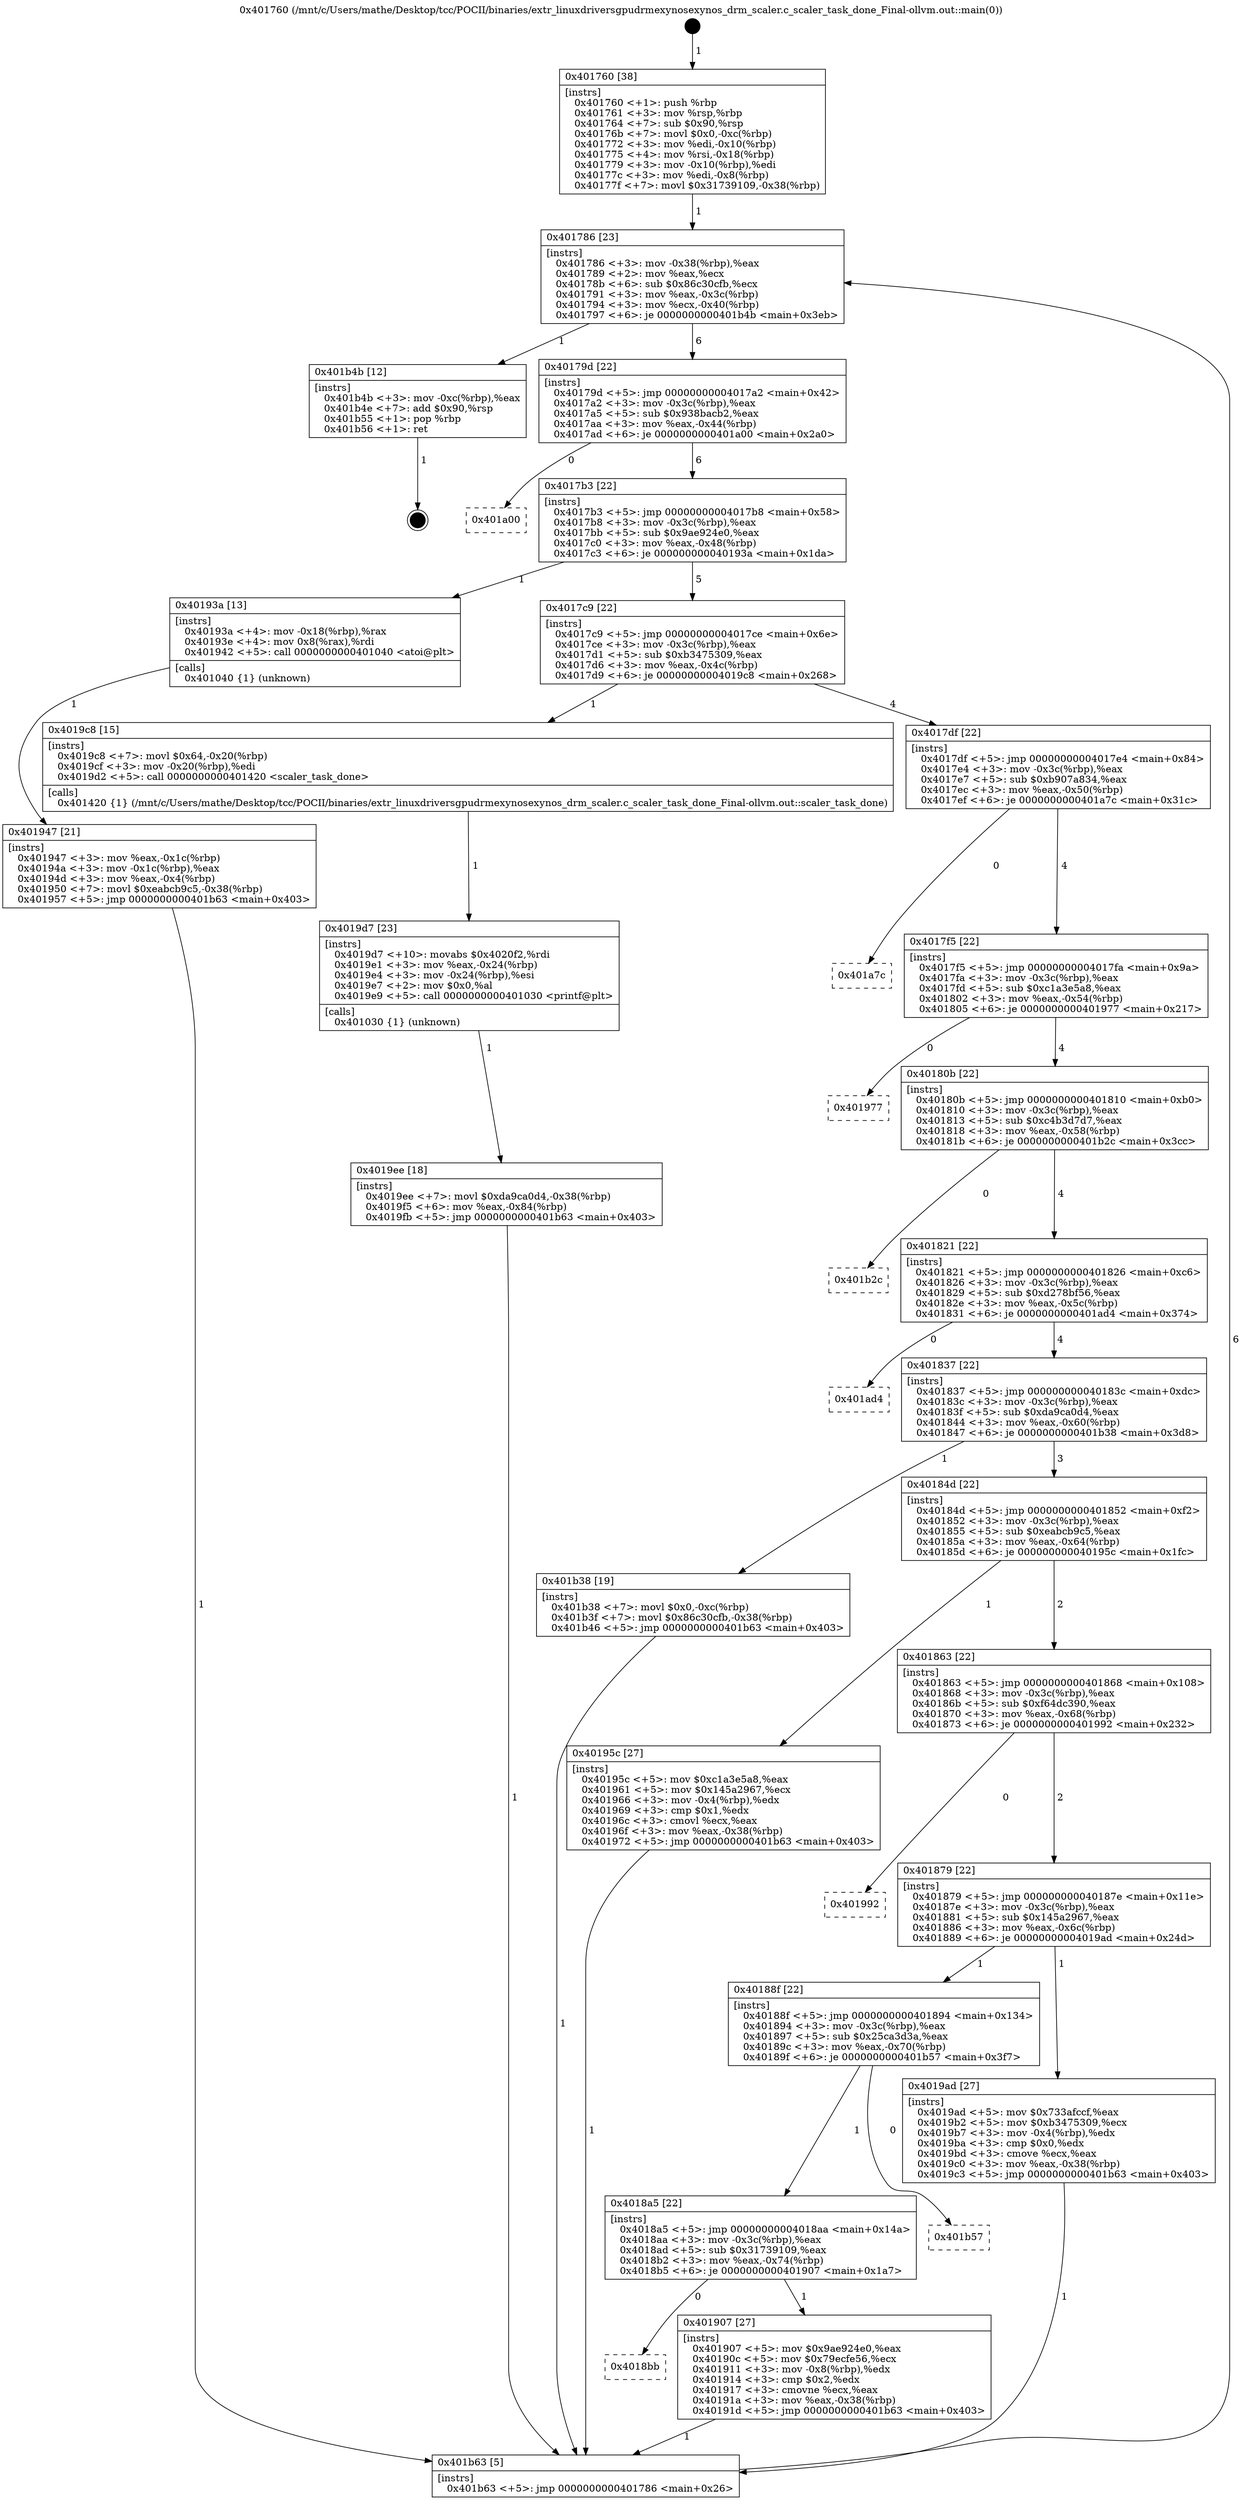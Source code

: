 digraph "0x401760" {
  label = "0x401760 (/mnt/c/Users/mathe/Desktop/tcc/POCII/binaries/extr_linuxdriversgpudrmexynosexynos_drm_scaler.c_scaler_task_done_Final-ollvm.out::main(0))"
  labelloc = "t"
  node[shape=record]

  Entry [label="",width=0.3,height=0.3,shape=circle,fillcolor=black,style=filled]
  "0x401786" [label="{
     0x401786 [23]\l
     | [instrs]\l
     &nbsp;&nbsp;0x401786 \<+3\>: mov -0x38(%rbp),%eax\l
     &nbsp;&nbsp;0x401789 \<+2\>: mov %eax,%ecx\l
     &nbsp;&nbsp;0x40178b \<+6\>: sub $0x86c30cfb,%ecx\l
     &nbsp;&nbsp;0x401791 \<+3\>: mov %eax,-0x3c(%rbp)\l
     &nbsp;&nbsp;0x401794 \<+3\>: mov %ecx,-0x40(%rbp)\l
     &nbsp;&nbsp;0x401797 \<+6\>: je 0000000000401b4b \<main+0x3eb\>\l
  }"]
  "0x401b4b" [label="{
     0x401b4b [12]\l
     | [instrs]\l
     &nbsp;&nbsp;0x401b4b \<+3\>: mov -0xc(%rbp),%eax\l
     &nbsp;&nbsp;0x401b4e \<+7\>: add $0x90,%rsp\l
     &nbsp;&nbsp;0x401b55 \<+1\>: pop %rbp\l
     &nbsp;&nbsp;0x401b56 \<+1\>: ret\l
  }"]
  "0x40179d" [label="{
     0x40179d [22]\l
     | [instrs]\l
     &nbsp;&nbsp;0x40179d \<+5\>: jmp 00000000004017a2 \<main+0x42\>\l
     &nbsp;&nbsp;0x4017a2 \<+3\>: mov -0x3c(%rbp),%eax\l
     &nbsp;&nbsp;0x4017a5 \<+5\>: sub $0x938bacb2,%eax\l
     &nbsp;&nbsp;0x4017aa \<+3\>: mov %eax,-0x44(%rbp)\l
     &nbsp;&nbsp;0x4017ad \<+6\>: je 0000000000401a00 \<main+0x2a0\>\l
  }"]
  Exit [label="",width=0.3,height=0.3,shape=circle,fillcolor=black,style=filled,peripheries=2]
  "0x401a00" [label="{
     0x401a00\l
  }", style=dashed]
  "0x4017b3" [label="{
     0x4017b3 [22]\l
     | [instrs]\l
     &nbsp;&nbsp;0x4017b3 \<+5\>: jmp 00000000004017b8 \<main+0x58\>\l
     &nbsp;&nbsp;0x4017b8 \<+3\>: mov -0x3c(%rbp),%eax\l
     &nbsp;&nbsp;0x4017bb \<+5\>: sub $0x9ae924e0,%eax\l
     &nbsp;&nbsp;0x4017c0 \<+3\>: mov %eax,-0x48(%rbp)\l
     &nbsp;&nbsp;0x4017c3 \<+6\>: je 000000000040193a \<main+0x1da\>\l
  }"]
  "0x4019ee" [label="{
     0x4019ee [18]\l
     | [instrs]\l
     &nbsp;&nbsp;0x4019ee \<+7\>: movl $0xda9ca0d4,-0x38(%rbp)\l
     &nbsp;&nbsp;0x4019f5 \<+6\>: mov %eax,-0x84(%rbp)\l
     &nbsp;&nbsp;0x4019fb \<+5\>: jmp 0000000000401b63 \<main+0x403\>\l
  }"]
  "0x40193a" [label="{
     0x40193a [13]\l
     | [instrs]\l
     &nbsp;&nbsp;0x40193a \<+4\>: mov -0x18(%rbp),%rax\l
     &nbsp;&nbsp;0x40193e \<+4\>: mov 0x8(%rax),%rdi\l
     &nbsp;&nbsp;0x401942 \<+5\>: call 0000000000401040 \<atoi@plt\>\l
     | [calls]\l
     &nbsp;&nbsp;0x401040 \{1\} (unknown)\l
  }"]
  "0x4017c9" [label="{
     0x4017c9 [22]\l
     | [instrs]\l
     &nbsp;&nbsp;0x4017c9 \<+5\>: jmp 00000000004017ce \<main+0x6e\>\l
     &nbsp;&nbsp;0x4017ce \<+3\>: mov -0x3c(%rbp),%eax\l
     &nbsp;&nbsp;0x4017d1 \<+5\>: sub $0xb3475309,%eax\l
     &nbsp;&nbsp;0x4017d6 \<+3\>: mov %eax,-0x4c(%rbp)\l
     &nbsp;&nbsp;0x4017d9 \<+6\>: je 00000000004019c8 \<main+0x268\>\l
  }"]
  "0x4019d7" [label="{
     0x4019d7 [23]\l
     | [instrs]\l
     &nbsp;&nbsp;0x4019d7 \<+10\>: movabs $0x4020f2,%rdi\l
     &nbsp;&nbsp;0x4019e1 \<+3\>: mov %eax,-0x24(%rbp)\l
     &nbsp;&nbsp;0x4019e4 \<+3\>: mov -0x24(%rbp),%esi\l
     &nbsp;&nbsp;0x4019e7 \<+2\>: mov $0x0,%al\l
     &nbsp;&nbsp;0x4019e9 \<+5\>: call 0000000000401030 \<printf@plt\>\l
     | [calls]\l
     &nbsp;&nbsp;0x401030 \{1\} (unknown)\l
  }"]
  "0x4019c8" [label="{
     0x4019c8 [15]\l
     | [instrs]\l
     &nbsp;&nbsp;0x4019c8 \<+7\>: movl $0x64,-0x20(%rbp)\l
     &nbsp;&nbsp;0x4019cf \<+3\>: mov -0x20(%rbp),%edi\l
     &nbsp;&nbsp;0x4019d2 \<+5\>: call 0000000000401420 \<scaler_task_done\>\l
     | [calls]\l
     &nbsp;&nbsp;0x401420 \{1\} (/mnt/c/Users/mathe/Desktop/tcc/POCII/binaries/extr_linuxdriversgpudrmexynosexynos_drm_scaler.c_scaler_task_done_Final-ollvm.out::scaler_task_done)\l
  }"]
  "0x4017df" [label="{
     0x4017df [22]\l
     | [instrs]\l
     &nbsp;&nbsp;0x4017df \<+5\>: jmp 00000000004017e4 \<main+0x84\>\l
     &nbsp;&nbsp;0x4017e4 \<+3\>: mov -0x3c(%rbp),%eax\l
     &nbsp;&nbsp;0x4017e7 \<+5\>: sub $0xb907a834,%eax\l
     &nbsp;&nbsp;0x4017ec \<+3\>: mov %eax,-0x50(%rbp)\l
     &nbsp;&nbsp;0x4017ef \<+6\>: je 0000000000401a7c \<main+0x31c\>\l
  }"]
  "0x401947" [label="{
     0x401947 [21]\l
     | [instrs]\l
     &nbsp;&nbsp;0x401947 \<+3\>: mov %eax,-0x1c(%rbp)\l
     &nbsp;&nbsp;0x40194a \<+3\>: mov -0x1c(%rbp),%eax\l
     &nbsp;&nbsp;0x40194d \<+3\>: mov %eax,-0x4(%rbp)\l
     &nbsp;&nbsp;0x401950 \<+7\>: movl $0xeabcb9c5,-0x38(%rbp)\l
     &nbsp;&nbsp;0x401957 \<+5\>: jmp 0000000000401b63 \<main+0x403\>\l
  }"]
  "0x401a7c" [label="{
     0x401a7c\l
  }", style=dashed]
  "0x4017f5" [label="{
     0x4017f5 [22]\l
     | [instrs]\l
     &nbsp;&nbsp;0x4017f5 \<+5\>: jmp 00000000004017fa \<main+0x9a\>\l
     &nbsp;&nbsp;0x4017fa \<+3\>: mov -0x3c(%rbp),%eax\l
     &nbsp;&nbsp;0x4017fd \<+5\>: sub $0xc1a3e5a8,%eax\l
     &nbsp;&nbsp;0x401802 \<+3\>: mov %eax,-0x54(%rbp)\l
     &nbsp;&nbsp;0x401805 \<+6\>: je 0000000000401977 \<main+0x217\>\l
  }"]
  "0x401760" [label="{
     0x401760 [38]\l
     | [instrs]\l
     &nbsp;&nbsp;0x401760 \<+1\>: push %rbp\l
     &nbsp;&nbsp;0x401761 \<+3\>: mov %rsp,%rbp\l
     &nbsp;&nbsp;0x401764 \<+7\>: sub $0x90,%rsp\l
     &nbsp;&nbsp;0x40176b \<+7\>: movl $0x0,-0xc(%rbp)\l
     &nbsp;&nbsp;0x401772 \<+3\>: mov %edi,-0x10(%rbp)\l
     &nbsp;&nbsp;0x401775 \<+4\>: mov %rsi,-0x18(%rbp)\l
     &nbsp;&nbsp;0x401779 \<+3\>: mov -0x10(%rbp),%edi\l
     &nbsp;&nbsp;0x40177c \<+3\>: mov %edi,-0x8(%rbp)\l
     &nbsp;&nbsp;0x40177f \<+7\>: movl $0x31739109,-0x38(%rbp)\l
  }"]
  "0x401977" [label="{
     0x401977\l
  }", style=dashed]
  "0x40180b" [label="{
     0x40180b [22]\l
     | [instrs]\l
     &nbsp;&nbsp;0x40180b \<+5\>: jmp 0000000000401810 \<main+0xb0\>\l
     &nbsp;&nbsp;0x401810 \<+3\>: mov -0x3c(%rbp),%eax\l
     &nbsp;&nbsp;0x401813 \<+5\>: sub $0xc4b3d7d7,%eax\l
     &nbsp;&nbsp;0x401818 \<+3\>: mov %eax,-0x58(%rbp)\l
     &nbsp;&nbsp;0x40181b \<+6\>: je 0000000000401b2c \<main+0x3cc\>\l
  }"]
  "0x401b63" [label="{
     0x401b63 [5]\l
     | [instrs]\l
     &nbsp;&nbsp;0x401b63 \<+5\>: jmp 0000000000401786 \<main+0x26\>\l
  }"]
  "0x401b2c" [label="{
     0x401b2c\l
  }", style=dashed]
  "0x401821" [label="{
     0x401821 [22]\l
     | [instrs]\l
     &nbsp;&nbsp;0x401821 \<+5\>: jmp 0000000000401826 \<main+0xc6\>\l
     &nbsp;&nbsp;0x401826 \<+3\>: mov -0x3c(%rbp),%eax\l
     &nbsp;&nbsp;0x401829 \<+5\>: sub $0xd278bf56,%eax\l
     &nbsp;&nbsp;0x40182e \<+3\>: mov %eax,-0x5c(%rbp)\l
     &nbsp;&nbsp;0x401831 \<+6\>: je 0000000000401ad4 \<main+0x374\>\l
  }"]
  "0x4018bb" [label="{
     0x4018bb\l
  }", style=dashed]
  "0x401ad4" [label="{
     0x401ad4\l
  }", style=dashed]
  "0x401837" [label="{
     0x401837 [22]\l
     | [instrs]\l
     &nbsp;&nbsp;0x401837 \<+5\>: jmp 000000000040183c \<main+0xdc\>\l
     &nbsp;&nbsp;0x40183c \<+3\>: mov -0x3c(%rbp),%eax\l
     &nbsp;&nbsp;0x40183f \<+5\>: sub $0xda9ca0d4,%eax\l
     &nbsp;&nbsp;0x401844 \<+3\>: mov %eax,-0x60(%rbp)\l
     &nbsp;&nbsp;0x401847 \<+6\>: je 0000000000401b38 \<main+0x3d8\>\l
  }"]
  "0x401907" [label="{
     0x401907 [27]\l
     | [instrs]\l
     &nbsp;&nbsp;0x401907 \<+5\>: mov $0x9ae924e0,%eax\l
     &nbsp;&nbsp;0x40190c \<+5\>: mov $0x79ecfe56,%ecx\l
     &nbsp;&nbsp;0x401911 \<+3\>: mov -0x8(%rbp),%edx\l
     &nbsp;&nbsp;0x401914 \<+3\>: cmp $0x2,%edx\l
     &nbsp;&nbsp;0x401917 \<+3\>: cmovne %ecx,%eax\l
     &nbsp;&nbsp;0x40191a \<+3\>: mov %eax,-0x38(%rbp)\l
     &nbsp;&nbsp;0x40191d \<+5\>: jmp 0000000000401b63 \<main+0x403\>\l
  }"]
  "0x401b38" [label="{
     0x401b38 [19]\l
     | [instrs]\l
     &nbsp;&nbsp;0x401b38 \<+7\>: movl $0x0,-0xc(%rbp)\l
     &nbsp;&nbsp;0x401b3f \<+7\>: movl $0x86c30cfb,-0x38(%rbp)\l
     &nbsp;&nbsp;0x401b46 \<+5\>: jmp 0000000000401b63 \<main+0x403\>\l
  }"]
  "0x40184d" [label="{
     0x40184d [22]\l
     | [instrs]\l
     &nbsp;&nbsp;0x40184d \<+5\>: jmp 0000000000401852 \<main+0xf2\>\l
     &nbsp;&nbsp;0x401852 \<+3\>: mov -0x3c(%rbp),%eax\l
     &nbsp;&nbsp;0x401855 \<+5\>: sub $0xeabcb9c5,%eax\l
     &nbsp;&nbsp;0x40185a \<+3\>: mov %eax,-0x64(%rbp)\l
     &nbsp;&nbsp;0x40185d \<+6\>: je 000000000040195c \<main+0x1fc\>\l
  }"]
  "0x4018a5" [label="{
     0x4018a5 [22]\l
     | [instrs]\l
     &nbsp;&nbsp;0x4018a5 \<+5\>: jmp 00000000004018aa \<main+0x14a\>\l
     &nbsp;&nbsp;0x4018aa \<+3\>: mov -0x3c(%rbp),%eax\l
     &nbsp;&nbsp;0x4018ad \<+5\>: sub $0x31739109,%eax\l
     &nbsp;&nbsp;0x4018b2 \<+3\>: mov %eax,-0x74(%rbp)\l
     &nbsp;&nbsp;0x4018b5 \<+6\>: je 0000000000401907 \<main+0x1a7\>\l
  }"]
  "0x40195c" [label="{
     0x40195c [27]\l
     | [instrs]\l
     &nbsp;&nbsp;0x40195c \<+5\>: mov $0xc1a3e5a8,%eax\l
     &nbsp;&nbsp;0x401961 \<+5\>: mov $0x145a2967,%ecx\l
     &nbsp;&nbsp;0x401966 \<+3\>: mov -0x4(%rbp),%edx\l
     &nbsp;&nbsp;0x401969 \<+3\>: cmp $0x1,%edx\l
     &nbsp;&nbsp;0x40196c \<+3\>: cmovl %ecx,%eax\l
     &nbsp;&nbsp;0x40196f \<+3\>: mov %eax,-0x38(%rbp)\l
     &nbsp;&nbsp;0x401972 \<+5\>: jmp 0000000000401b63 \<main+0x403\>\l
  }"]
  "0x401863" [label="{
     0x401863 [22]\l
     | [instrs]\l
     &nbsp;&nbsp;0x401863 \<+5\>: jmp 0000000000401868 \<main+0x108\>\l
     &nbsp;&nbsp;0x401868 \<+3\>: mov -0x3c(%rbp),%eax\l
     &nbsp;&nbsp;0x40186b \<+5\>: sub $0xf64dc390,%eax\l
     &nbsp;&nbsp;0x401870 \<+3\>: mov %eax,-0x68(%rbp)\l
     &nbsp;&nbsp;0x401873 \<+6\>: je 0000000000401992 \<main+0x232\>\l
  }"]
  "0x401b57" [label="{
     0x401b57\l
  }", style=dashed]
  "0x401992" [label="{
     0x401992\l
  }", style=dashed]
  "0x401879" [label="{
     0x401879 [22]\l
     | [instrs]\l
     &nbsp;&nbsp;0x401879 \<+5\>: jmp 000000000040187e \<main+0x11e\>\l
     &nbsp;&nbsp;0x40187e \<+3\>: mov -0x3c(%rbp),%eax\l
     &nbsp;&nbsp;0x401881 \<+5\>: sub $0x145a2967,%eax\l
     &nbsp;&nbsp;0x401886 \<+3\>: mov %eax,-0x6c(%rbp)\l
     &nbsp;&nbsp;0x401889 \<+6\>: je 00000000004019ad \<main+0x24d\>\l
  }"]
  "0x40188f" [label="{
     0x40188f [22]\l
     | [instrs]\l
     &nbsp;&nbsp;0x40188f \<+5\>: jmp 0000000000401894 \<main+0x134\>\l
     &nbsp;&nbsp;0x401894 \<+3\>: mov -0x3c(%rbp),%eax\l
     &nbsp;&nbsp;0x401897 \<+5\>: sub $0x25ca3d3a,%eax\l
     &nbsp;&nbsp;0x40189c \<+3\>: mov %eax,-0x70(%rbp)\l
     &nbsp;&nbsp;0x40189f \<+6\>: je 0000000000401b57 \<main+0x3f7\>\l
  }"]
  "0x4019ad" [label="{
     0x4019ad [27]\l
     | [instrs]\l
     &nbsp;&nbsp;0x4019ad \<+5\>: mov $0x733afccf,%eax\l
     &nbsp;&nbsp;0x4019b2 \<+5\>: mov $0xb3475309,%ecx\l
     &nbsp;&nbsp;0x4019b7 \<+3\>: mov -0x4(%rbp),%edx\l
     &nbsp;&nbsp;0x4019ba \<+3\>: cmp $0x0,%edx\l
     &nbsp;&nbsp;0x4019bd \<+3\>: cmove %ecx,%eax\l
     &nbsp;&nbsp;0x4019c0 \<+3\>: mov %eax,-0x38(%rbp)\l
     &nbsp;&nbsp;0x4019c3 \<+5\>: jmp 0000000000401b63 \<main+0x403\>\l
  }"]
  Entry -> "0x401760" [label=" 1"]
  "0x401786" -> "0x401b4b" [label=" 1"]
  "0x401786" -> "0x40179d" [label=" 6"]
  "0x401b4b" -> Exit [label=" 1"]
  "0x40179d" -> "0x401a00" [label=" 0"]
  "0x40179d" -> "0x4017b3" [label=" 6"]
  "0x401b38" -> "0x401b63" [label=" 1"]
  "0x4017b3" -> "0x40193a" [label=" 1"]
  "0x4017b3" -> "0x4017c9" [label=" 5"]
  "0x4019ee" -> "0x401b63" [label=" 1"]
  "0x4017c9" -> "0x4019c8" [label=" 1"]
  "0x4017c9" -> "0x4017df" [label=" 4"]
  "0x4019d7" -> "0x4019ee" [label=" 1"]
  "0x4017df" -> "0x401a7c" [label=" 0"]
  "0x4017df" -> "0x4017f5" [label=" 4"]
  "0x4019c8" -> "0x4019d7" [label=" 1"]
  "0x4017f5" -> "0x401977" [label=" 0"]
  "0x4017f5" -> "0x40180b" [label=" 4"]
  "0x4019ad" -> "0x401b63" [label=" 1"]
  "0x40180b" -> "0x401b2c" [label=" 0"]
  "0x40180b" -> "0x401821" [label=" 4"]
  "0x40195c" -> "0x401b63" [label=" 1"]
  "0x401821" -> "0x401ad4" [label=" 0"]
  "0x401821" -> "0x401837" [label=" 4"]
  "0x401947" -> "0x401b63" [label=" 1"]
  "0x401837" -> "0x401b38" [label=" 1"]
  "0x401837" -> "0x40184d" [label=" 3"]
  "0x40193a" -> "0x401947" [label=" 1"]
  "0x40184d" -> "0x40195c" [label=" 1"]
  "0x40184d" -> "0x401863" [label=" 2"]
  "0x401760" -> "0x401786" [label=" 1"]
  "0x401863" -> "0x401992" [label=" 0"]
  "0x401863" -> "0x401879" [label=" 2"]
  "0x401907" -> "0x401b63" [label=" 1"]
  "0x401879" -> "0x4019ad" [label=" 1"]
  "0x401879" -> "0x40188f" [label=" 1"]
  "0x4018a5" -> "0x4018bb" [label=" 0"]
  "0x40188f" -> "0x401b57" [label=" 0"]
  "0x40188f" -> "0x4018a5" [label=" 1"]
  "0x401b63" -> "0x401786" [label=" 6"]
  "0x4018a5" -> "0x401907" [label=" 1"]
}
